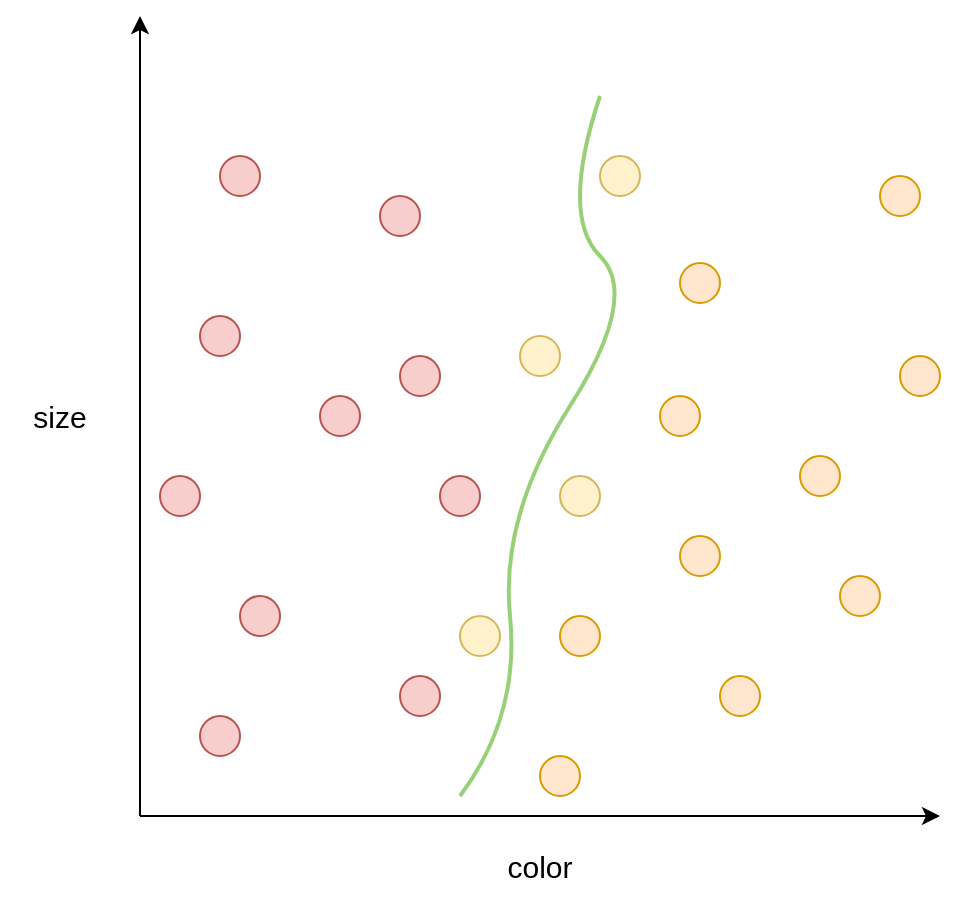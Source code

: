 <mxfile version="25.0.1">
  <diagram name="페이지-1" id="wIO3oZFtxyOlvSoCHIZe">
    <mxGraphModel dx="1693" dy="995" grid="1" gridSize="10" guides="1" tooltips="1" connect="1" arrows="1" fold="1" page="1" pageScale="1" pageWidth="1169" pageHeight="827" math="0" shadow="0">
      <root>
        <mxCell id="0" />
        <mxCell id="1" parent="0" />
        <mxCell id="VQGaRaIWbksg6lyRUQ71-1" value="" style="endArrow=classic;html=1;rounded=0;" parent="1" edge="1">
          <mxGeometry width="50" height="50" relative="1" as="geometry">
            <mxPoint x="40" y="680" as="sourcePoint" />
            <mxPoint x="40" y="280" as="targetPoint" />
          </mxGeometry>
        </mxCell>
        <mxCell id="VQGaRaIWbksg6lyRUQ71-2" value="" style="endArrow=classic;html=1;rounded=0;" parent="1" edge="1">
          <mxGeometry width="50" height="50" relative="1" as="geometry">
            <mxPoint x="40" y="680" as="sourcePoint" />
            <mxPoint x="440" y="680" as="targetPoint" />
          </mxGeometry>
        </mxCell>
        <mxCell id="VQGaRaIWbksg6lyRUQ71-4" value="" style="ellipse;whiteSpace=wrap;html=1;aspect=fixed;fillColor=#f8cecc;strokeColor=#b85450;" parent="1" vertex="1">
          <mxGeometry x="70" y="630" width="20" height="20" as="geometry" />
        </mxCell>
        <mxCell id="VQGaRaIWbksg6lyRUQ71-5" value="" style="ellipse;whiteSpace=wrap;html=1;aspect=fixed;fillColor=#f8cecc;strokeColor=#b85450;" parent="1" vertex="1">
          <mxGeometry x="90" y="570" width="20" height="20" as="geometry" />
        </mxCell>
        <mxCell id="VQGaRaIWbksg6lyRUQ71-6" value="" style="ellipse;whiteSpace=wrap;html=1;aspect=fixed;fillColor=#f8cecc;strokeColor=#b85450;" parent="1" vertex="1">
          <mxGeometry x="170" y="610" width="20" height="20" as="geometry" />
        </mxCell>
        <mxCell id="VQGaRaIWbksg6lyRUQ71-7" value="" style="ellipse;whiteSpace=wrap;html=1;aspect=fixed;fillColor=#f8cecc;strokeColor=#b85450;" parent="1" vertex="1">
          <mxGeometry x="50" y="510" width="20" height="20" as="geometry" />
        </mxCell>
        <mxCell id="VQGaRaIWbksg6lyRUQ71-8" value="" style="ellipse;whiteSpace=wrap;html=1;aspect=fixed;fillColor=#f8cecc;strokeColor=#b85450;" parent="1" vertex="1">
          <mxGeometry x="190" y="510" width="20" height="20" as="geometry" />
        </mxCell>
        <mxCell id="VQGaRaIWbksg6lyRUQ71-9" value="" style="ellipse;whiteSpace=wrap;html=1;aspect=fixed;fillColor=#f8cecc;strokeColor=#b85450;" parent="1" vertex="1">
          <mxGeometry x="130" y="470" width="20" height="20" as="geometry" />
        </mxCell>
        <mxCell id="VQGaRaIWbksg6lyRUQ71-10" value="" style="ellipse;whiteSpace=wrap;html=1;aspect=fixed;fillColor=#f8cecc;strokeColor=#b85450;" parent="1" vertex="1">
          <mxGeometry x="70" y="430" width="20" height="20" as="geometry" />
        </mxCell>
        <mxCell id="VQGaRaIWbksg6lyRUQ71-11" value="" style="ellipse;whiteSpace=wrap;html=1;aspect=fixed;fillColor=#f8cecc;strokeColor=#b85450;" parent="1" vertex="1">
          <mxGeometry x="170" y="450" width="20" height="20" as="geometry" />
        </mxCell>
        <mxCell id="VQGaRaIWbksg6lyRUQ71-12" value="" style="ellipse;whiteSpace=wrap;html=1;aspect=fixed;fillColor=#f8cecc;strokeColor=#b85450;" parent="1" vertex="1">
          <mxGeometry x="160" y="370" width="20" height="20" as="geometry" />
        </mxCell>
        <mxCell id="VQGaRaIWbksg6lyRUQ71-13" value="" style="ellipse;whiteSpace=wrap;html=1;aspect=fixed;fillColor=#f8cecc;strokeColor=#b85450;" parent="1" vertex="1">
          <mxGeometry x="80" y="350" width="20" height="20" as="geometry" />
        </mxCell>
        <mxCell id="VQGaRaIWbksg6lyRUQ71-14" value="" style="ellipse;whiteSpace=wrap;html=1;aspect=fixed;fillColor=#ffe6cc;strokeColor=#d79b00;" parent="1" vertex="1">
          <mxGeometry x="240" y="650" width="20" height="20" as="geometry" />
        </mxCell>
        <mxCell id="VQGaRaIWbksg6lyRUQ71-17" value="" style="ellipse;whiteSpace=wrap;html=1;aspect=fixed;fillColor=#ffe6cc;strokeColor=#d79b00;" parent="1" vertex="1">
          <mxGeometry x="250" y="580" width="20" height="20" as="geometry" />
        </mxCell>
        <mxCell id="VQGaRaIWbksg6lyRUQ71-18" value="" style="ellipse;whiteSpace=wrap;html=1;aspect=fixed;fillColor=#ffe6cc;strokeColor=#d79b00;" parent="1" vertex="1">
          <mxGeometry x="330" y="610" width="20" height="20" as="geometry" />
        </mxCell>
        <mxCell id="VQGaRaIWbksg6lyRUQ71-19" value="" style="ellipse;whiteSpace=wrap;html=1;aspect=fixed;fillColor=#ffe6cc;strokeColor=#d79b00;" parent="1" vertex="1">
          <mxGeometry x="390" y="560" width="20" height="20" as="geometry" />
        </mxCell>
        <mxCell id="VQGaRaIWbksg6lyRUQ71-20" value="" style="ellipse;whiteSpace=wrap;html=1;aspect=fixed;fillColor=#ffe6cc;strokeColor=#d79b00;" parent="1" vertex="1">
          <mxGeometry x="310" y="540" width="20" height="20" as="geometry" />
        </mxCell>
        <mxCell id="VQGaRaIWbksg6lyRUQ71-21" value="" style="ellipse;whiteSpace=wrap;html=1;aspect=fixed;fillColor=#ffe6cc;strokeColor=#d79b00;" parent="1" vertex="1">
          <mxGeometry x="370" y="500" width="20" height="20" as="geometry" />
        </mxCell>
        <mxCell id="VQGaRaIWbksg6lyRUQ71-22" value="" style="ellipse;whiteSpace=wrap;html=1;aspect=fixed;fillColor=#ffe6cc;strokeColor=#d79b00;" parent="1" vertex="1">
          <mxGeometry x="300" y="470" width="20" height="20" as="geometry" />
        </mxCell>
        <mxCell id="VQGaRaIWbksg6lyRUQ71-23" value="" style="ellipse;whiteSpace=wrap;html=1;aspect=fixed;fillColor=#ffe6cc;strokeColor=#d79b00;" parent="1" vertex="1">
          <mxGeometry x="310" y="403.5" width="20" height="20" as="geometry" />
        </mxCell>
        <mxCell id="VQGaRaIWbksg6lyRUQ71-24" value="" style="ellipse;whiteSpace=wrap;html=1;aspect=fixed;fillColor=#ffe6cc;strokeColor=#d79b00;" parent="1" vertex="1">
          <mxGeometry x="420" y="450" width="20" height="20" as="geometry" />
        </mxCell>
        <mxCell id="VQGaRaIWbksg6lyRUQ71-25" value="" style="ellipse;whiteSpace=wrap;html=1;aspect=fixed;fillColor=#ffe6cc;strokeColor=#d79b00;" parent="1" vertex="1">
          <mxGeometry x="410" y="360" width="20" height="20" as="geometry" />
        </mxCell>
        <mxCell id="VQGaRaIWbksg6lyRUQ71-26" value="&lt;font style=&quot;font-size: 15px;&quot;&gt;color&lt;/font&gt;" style="text;html=1;align=center;verticalAlign=middle;whiteSpace=wrap;rounded=0;" parent="1" vertex="1">
          <mxGeometry x="210" y="690" width="60" height="30" as="geometry" />
        </mxCell>
        <mxCell id="VQGaRaIWbksg6lyRUQ71-27" value="&lt;font style=&quot;font-size: 15px;&quot;&gt;size&lt;/font&gt;" style="text;html=1;align=center;verticalAlign=middle;whiteSpace=wrap;rounded=0;" parent="1" vertex="1">
          <mxGeometry x="-30" y="465" width="60" height="30" as="geometry" />
        </mxCell>
        <mxCell id="htLkQeSjRIPXUw32zDq0-1" value="" style="endArrow=none;html=1;rounded=0;strokeWidth=2;strokeColor=#97D077;curved=1;" parent="1" edge="1">
          <mxGeometry width="50" height="50" relative="1" as="geometry">
            <mxPoint x="200" y="670" as="sourcePoint" />
            <mxPoint x="270" y="320" as="targetPoint" />
            <Array as="points">
              <mxPoint x="230" y="630" />
              <mxPoint x="220" y="530" />
              <mxPoint x="290" y="420" />
              <mxPoint x="250" y="380" />
            </Array>
          </mxGeometry>
        </mxCell>
        <mxCell id="1v70G2AYZP_REbaD4Dnb-1" value="" style="ellipse;whiteSpace=wrap;html=1;aspect=fixed;fillColor=#fff2cc;strokeColor=#d6b656;" vertex="1" parent="1">
          <mxGeometry x="250" y="510" width="20" height="20" as="geometry" />
        </mxCell>
        <mxCell id="1v70G2AYZP_REbaD4Dnb-2" value="" style="ellipse;whiteSpace=wrap;html=1;aspect=fixed;fillColor=#fff2cc;strokeColor=#d6b656;" vertex="1" parent="1">
          <mxGeometry x="230" y="440" width="20" height="20" as="geometry" />
        </mxCell>
        <mxCell id="1v70G2AYZP_REbaD4Dnb-3" value="" style="ellipse;whiteSpace=wrap;html=1;aspect=fixed;fillColor=#fff2cc;strokeColor=#d6b656;" vertex="1" parent="1">
          <mxGeometry x="270" y="350" width="20" height="20" as="geometry" />
        </mxCell>
        <mxCell id="1v70G2AYZP_REbaD4Dnb-4" value="" style="ellipse;whiteSpace=wrap;html=1;aspect=fixed;fillColor=#fff2cc;strokeColor=#d6b656;direction=south;" vertex="1" parent="1">
          <mxGeometry x="200" y="580" width="20" height="20" as="geometry" />
        </mxCell>
      </root>
    </mxGraphModel>
  </diagram>
</mxfile>
